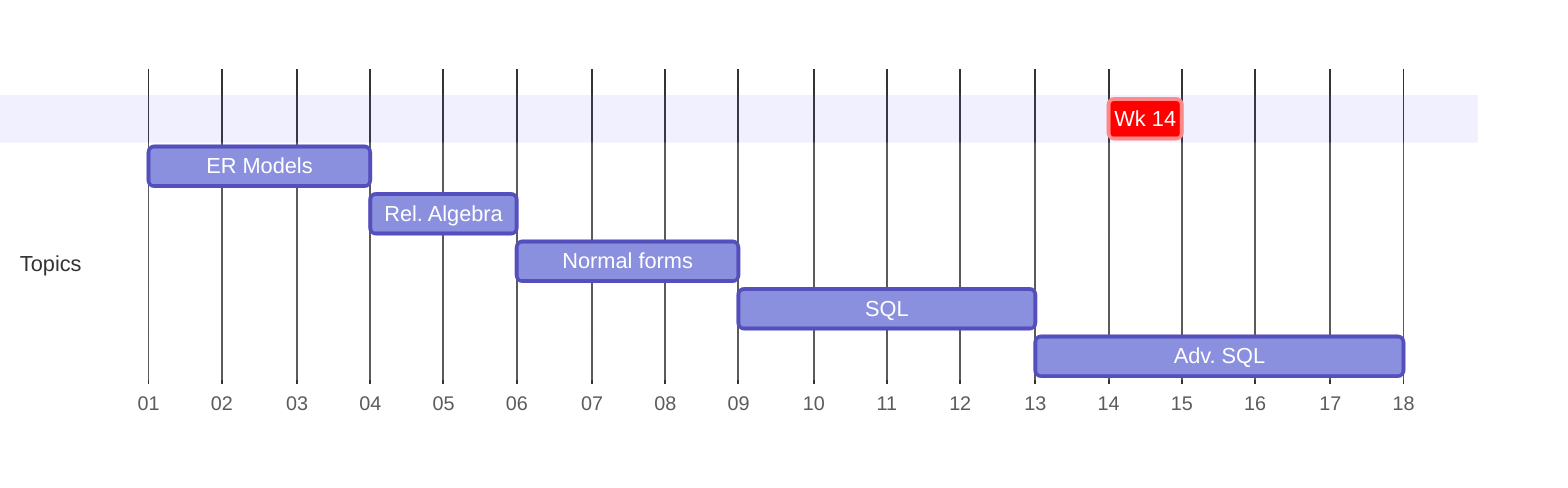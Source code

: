 gantt
        dateFormat  M/DD/YYYY
        axisFormat  %W

        section    
        Wk 14 : crit, weekblock, 4/7/2024, 1w

        section Topics
        ER Models : m1, 1/7/2024, 3w
        Rel. Algebra: m4, after m1, 2w
        Normal forms: m5, after m4, 3w
        SQL : m6, after m5, 4w
        Adv. SQL: m7, after m6, 5w
